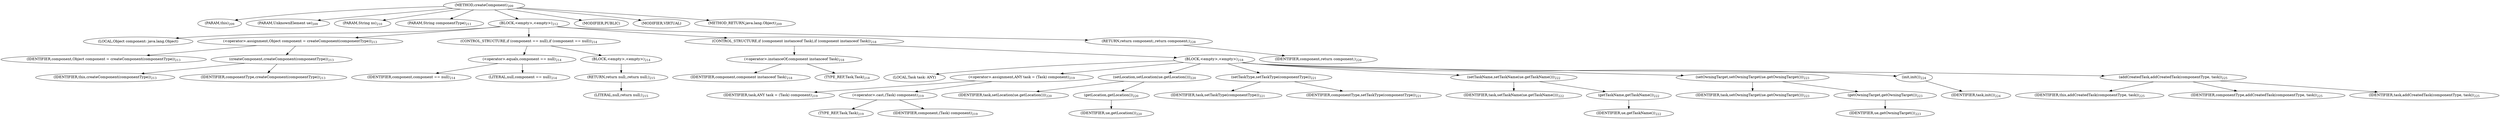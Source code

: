 digraph "createComponent" {  
"373" [label = <(METHOD,createComponent)<SUB>209</SUB>> ]
"10" [label = <(PARAM,this)<SUB>209</SUB>> ]
"374" [label = <(PARAM,UnknownElement ue)<SUB>209</SUB>> ]
"375" [label = <(PARAM,String ns)<SUB>210</SUB>> ]
"376" [label = <(PARAM,String componentType)<SUB>211</SUB>> ]
"377" [label = <(BLOCK,&lt;empty&gt;,&lt;empty&gt;)<SUB>212</SUB>> ]
"378" [label = <(LOCAL,Object component: java.lang.Object)> ]
"379" [label = <(&lt;operator&gt;.assignment,Object component = createComponent(componentType))<SUB>213</SUB>> ]
"380" [label = <(IDENTIFIER,component,Object component = createComponent(componentType))<SUB>213</SUB>> ]
"381" [label = <(createComponent,createComponent(componentType))<SUB>213</SUB>> ]
"9" [label = <(IDENTIFIER,this,createComponent(componentType))<SUB>213</SUB>> ]
"382" [label = <(IDENTIFIER,componentType,createComponent(componentType))<SUB>213</SUB>> ]
"383" [label = <(CONTROL_STRUCTURE,if (component == null),if (component == null))<SUB>214</SUB>> ]
"384" [label = <(&lt;operator&gt;.equals,component == null)<SUB>214</SUB>> ]
"385" [label = <(IDENTIFIER,component,component == null)<SUB>214</SUB>> ]
"386" [label = <(LITERAL,null,component == null)<SUB>214</SUB>> ]
"387" [label = <(BLOCK,&lt;empty&gt;,&lt;empty&gt;)<SUB>214</SUB>> ]
"388" [label = <(RETURN,return null;,return null;)<SUB>215</SUB>> ]
"389" [label = <(LITERAL,null,return null;)<SUB>215</SUB>> ]
"390" [label = <(CONTROL_STRUCTURE,if (component instanceof Task),if (component instanceof Task))<SUB>218</SUB>> ]
"391" [label = <(&lt;operator&gt;.instanceOf,component instanceof Task)<SUB>218</SUB>> ]
"392" [label = <(IDENTIFIER,component,component instanceof Task)<SUB>218</SUB>> ]
"393" [label = <(TYPE_REF,Task,Task)<SUB>218</SUB>> ]
"394" [label = <(BLOCK,&lt;empty&gt;,&lt;empty&gt;)<SUB>218</SUB>> ]
"395" [label = <(LOCAL,Task task: ANY)> ]
"396" [label = <(&lt;operator&gt;.assignment,ANY task = (Task) component)<SUB>219</SUB>> ]
"397" [label = <(IDENTIFIER,task,ANY task = (Task) component)<SUB>219</SUB>> ]
"398" [label = <(&lt;operator&gt;.cast,(Task) component)<SUB>219</SUB>> ]
"399" [label = <(TYPE_REF,Task,Task)<SUB>219</SUB>> ]
"400" [label = <(IDENTIFIER,component,(Task) component)<SUB>219</SUB>> ]
"401" [label = <(setLocation,setLocation(ue.getLocation()))<SUB>220</SUB>> ]
"402" [label = <(IDENTIFIER,task,setLocation(ue.getLocation()))<SUB>220</SUB>> ]
"403" [label = <(getLocation,getLocation())<SUB>220</SUB>> ]
"404" [label = <(IDENTIFIER,ue,getLocation())<SUB>220</SUB>> ]
"405" [label = <(setTaskType,setTaskType(componentType))<SUB>221</SUB>> ]
"406" [label = <(IDENTIFIER,task,setTaskType(componentType))<SUB>221</SUB>> ]
"407" [label = <(IDENTIFIER,componentType,setTaskType(componentType))<SUB>221</SUB>> ]
"408" [label = <(setTaskName,setTaskName(ue.getTaskName()))<SUB>222</SUB>> ]
"409" [label = <(IDENTIFIER,task,setTaskName(ue.getTaskName()))<SUB>222</SUB>> ]
"410" [label = <(getTaskName,getTaskName())<SUB>222</SUB>> ]
"411" [label = <(IDENTIFIER,ue,getTaskName())<SUB>222</SUB>> ]
"412" [label = <(setOwningTarget,setOwningTarget(ue.getOwningTarget()))<SUB>223</SUB>> ]
"413" [label = <(IDENTIFIER,task,setOwningTarget(ue.getOwningTarget()))<SUB>223</SUB>> ]
"414" [label = <(getOwningTarget,getOwningTarget())<SUB>223</SUB>> ]
"415" [label = <(IDENTIFIER,ue,getOwningTarget())<SUB>223</SUB>> ]
"416" [label = <(init,init())<SUB>224</SUB>> ]
"417" [label = <(IDENTIFIER,task,init())<SUB>224</SUB>> ]
"418" [label = <(addCreatedTask,addCreatedTask(componentType, task))<SUB>225</SUB>> ]
"11" [label = <(IDENTIFIER,this,addCreatedTask(componentType, task))<SUB>225</SUB>> ]
"419" [label = <(IDENTIFIER,componentType,addCreatedTask(componentType, task))<SUB>225</SUB>> ]
"420" [label = <(IDENTIFIER,task,addCreatedTask(componentType, task))<SUB>225</SUB>> ]
"421" [label = <(RETURN,return component;,return component;)<SUB>228</SUB>> ]
"422" [label = <(IDENTIFIER,component,return component;)<SUB>228</SUB>> ]
"423" [label = <(MODIFIER,PUBLIC)> ]
"424" [label = <(MODIFIER,VIRTUAL)> ]
"425" [label = <(METHOD_RETURN,java.lang.Object)<SUB>209</SUB>> ]
  "373" -> "10" 
  "373" -> "374" 
  "373" -> "375" 
  "373" -> "376" 
  "373" -> "377" 
  "373" -> "423" 
  "373" -> "424" 
  "373" -> "425" 
  "377" -> "378" 
  "377" -> "379" 
  "377" -> "383" 
  "377" -> "390" 
  "377" -> "421" 
  "379" -> "380" 
  "379" -> "381" 
  "381" -> "9" 
  "381" -> "382" 
  "383" -> "384" 
  "383" -> "387" 
  "384" -> "385" 
  "384" -> "386" 
  "387" -> "388" 
  "388" -> "389" 
  "390" -> "391" 
  "390" -> "394" 
  "391" -> "392" 
  "391" -> "393" 
  "394" -> "395" 
  "394" -> "396" 
  "394" -> "401" 
  "394" -> "405" 
  "394" -> "408" 
  "394" -> "412" 
  "394" -> "416" 
  "394" -> "418" 
  "396" -> "397" 
  "396" -> "398" 
  "398" -> "399" 
  "398" -> "400" 
  "401" -> "402" 
  "401" -> "403" 
  "403" -> "404" 
  "405" -> "406" 
  "405" -> "407" 
  "408" -> "409" 
  "408" -> "410" 
  "410" -> "411" 
  "412" -> "413" 
  "412" -> "414" 
  "414" -> "415" 
  "416" -> "417" 
  "418" -> "11" 
  "418" -> "419" 
  "418" -> "420" 
  "421" -> "422" 
}
